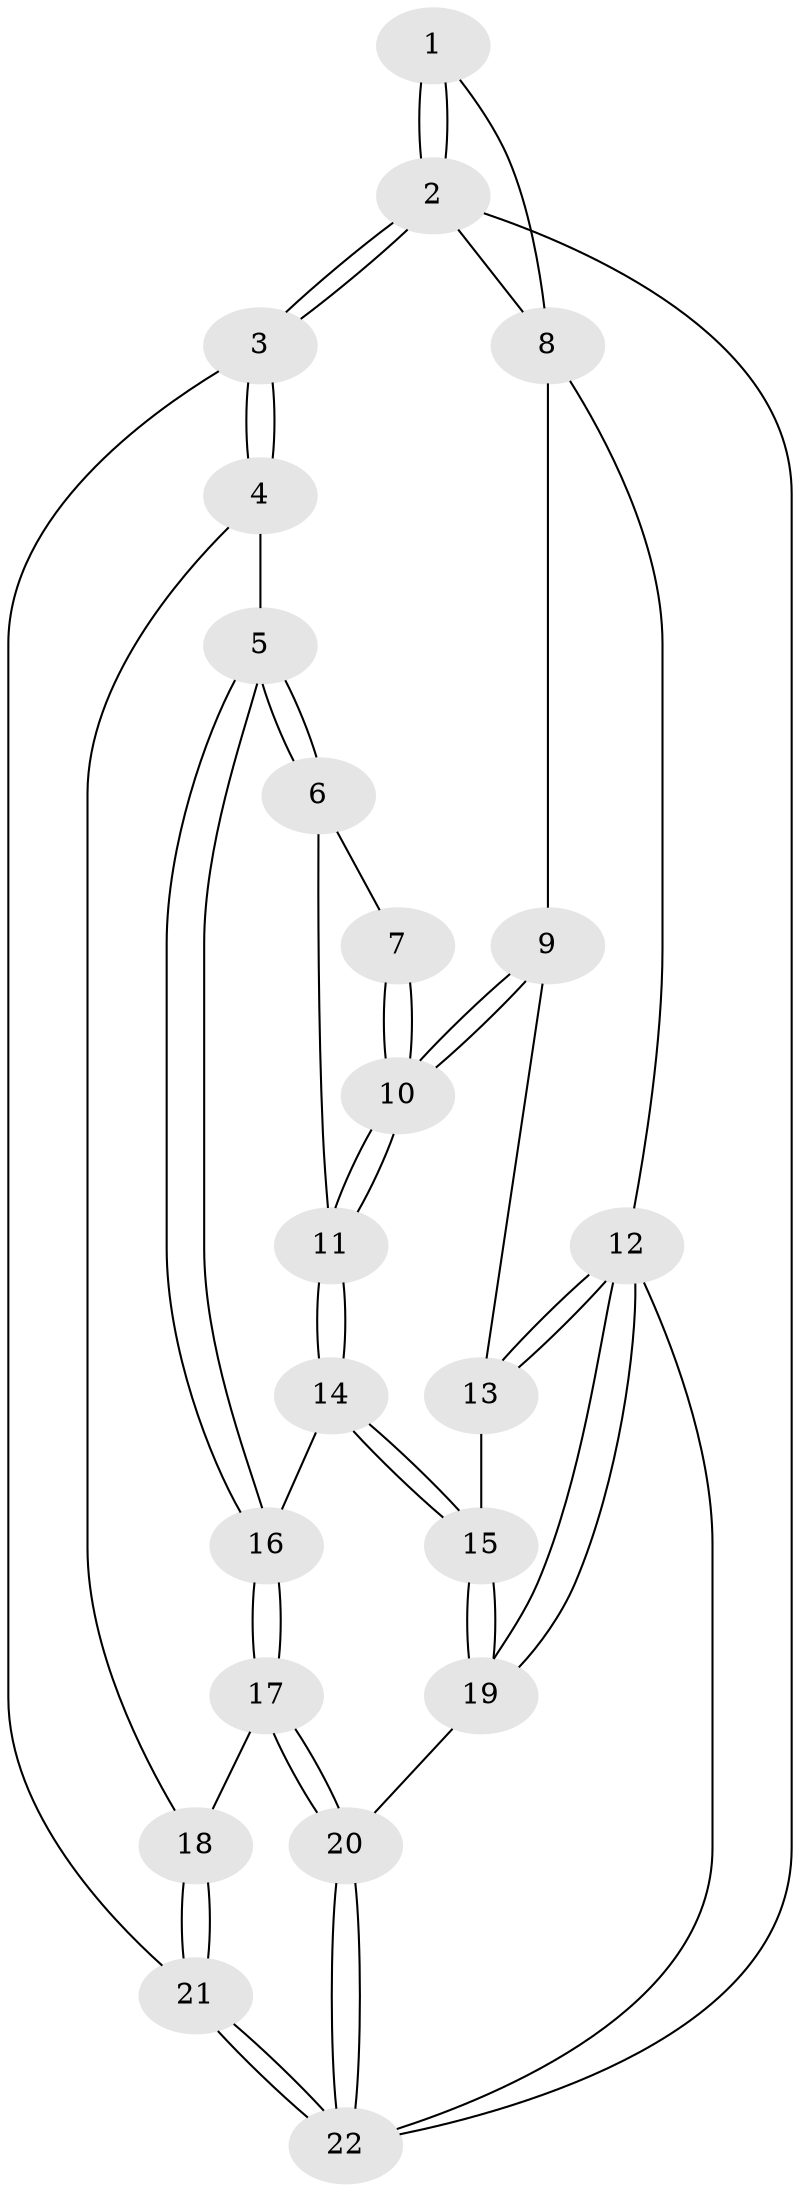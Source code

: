 // Generated by graph-tools (version 1.1) at 2025/46/02/15/25 05:46:28]
// undirected, 22 vertices, 52 edges
graph export_dot {
graph [start="1"]
  node [color=gray90,style=filled];
  1 [pos="+0.3651802818105212+0.0740277752780445"];
  2 [pos="+0+0"];
  3 [pos="+0.06064211340418577+0.3724942047462349"];
  4 [pos="+0.14949027456946312+0.35544708417990983"];
  5 [pos="+0.1846796243980046+0.34526507576775"];
  6 [pos="+0.28877191170521616+0.24626841470200367"];
  7 [pos="+0.3496651055239527+0.1413063766479172"];
  8 [pos="+0.9239631187803743+0"];
  9 [pos="+0.912117274727877+0"];
  10 [pos="+0.5834787891941269+0.3147488350679044"];
  11 [pos="+0.5546402245938977+0.3712654902514681"];
  12 [pos="+1+1"];
  13 [pos="+0.9113784002049412+0.034574985095594896"];
  14 [pos="+0.5432803114006183+0.43737679797748863"];
  15 [pos="+0.7105428948950366+0.6212676854275345"];
  16 [pos="+0.4271135078804013+0.47879275916067704"];
  17 [pos="+0.3846681280647284+0.6079373512165653"];
  18 [pos="+0.3235172432992339+0.5866927332651274"];
  19 [pos="+0.7769359380571873+0.7956690749983242"];
  20 [pos="+0.4034023030317804+0.7393970585495853"];
  21 [pos="+0+0.6015691769005661"];
  22 [pos="+0+1"];
  1 -- 2;
  1 -- 2;
  1 -- 8;
  2 -- 3;
  2 -- 3;
  2 -- 8;
  2 -- 22;
  3 -- 4;
  3 -- 4;
  3 -- 21;
  4 -- 5;
  4 -- 18;
  5 -- 6;
  5 -- 6;
  5 -- 16;
  5 -- 16;
  6 -- 7;
  6 -- 11;
  7 -- 10;
  7 -- 10;
  8 -- 9;
  8 -- 12;
  9 -- 10;
  9 -- 10;
  9 -- 13;
  10 -- 11;
  10 -- 11;
  11 -- 14;
  11 -- 14;
  12 -- 13;
  12 -- 13;
  12 -- 19;
  12 -- 19;
  12 -- 22;
  13 -- 15;
  14 -- 15;
  14 -- 15;
  14 -- 16;
  15 -- 19;
  15 -- 19;
  16 -- 17;
  16 -- 17;
  17 -- 18;
  17 -- 20;
  17 -- 20;
  18 -- 21;
  18 -- 21;
  19 -- 20;
  20 -- 22;
  20 -- 22;
  21 -- 22;
  21 -- 22;
}
